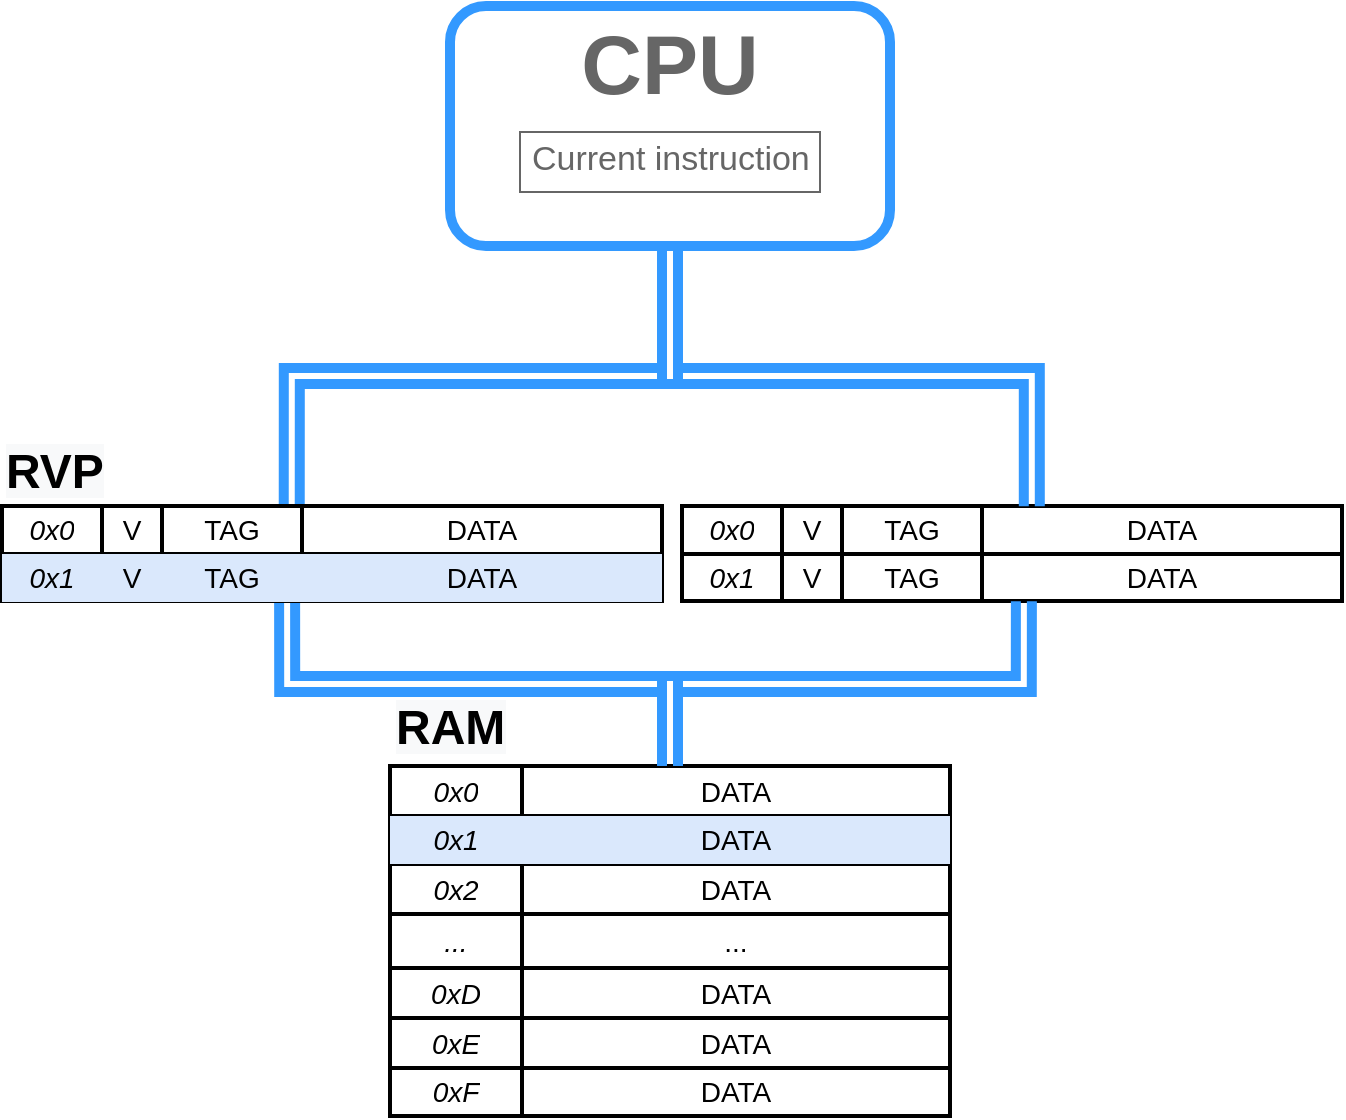 <mxfile version="16.4.5" type="device"><diagram id="piDafpqhtRUU5qUU-vj8" name="Page-1"><mxGraphModel dx="1673" dy="829" grid="1" gridSize="10" guides="1" tooltips="1" connect="1" arrows="1" fold="1" page="1" pageScale="1" pageWidth="827" pageHeight="1169" math="0" shadow="0"><root><mxCell id="0"/><mxCell id="1" parent="0"/><mxCell id="JVOF7DBvnK_IMMGVgN5s-132" style="edgeStyle=orthogonalEdgeStyle;shape=link;rounded=0;orthogonalLoop=1;jettySize=auto;html=1;entryX=0.439;entryY=-0.021;entryDx=0;entryDy=0;entryPerimeter=0;fontSize=14;endArrow=none;endFill=0;strokeColor=#3399FF;strokeWidth=5;" parent="1" source="JVOF7DBvnK_IMMGVgN5s-6" target="JVOF7DBvnK_IMMGVgN5s-119" edge="1"><mxGeometry relative="1" as="geometry"/></mxCell><mxCell id="JVOF7DBvnK_IMMGVgN5s-6" value="" style="rounded=1;whiteSpace=wrap;html=1;fontFamily=Helvetica;fontSize=38;fontColor=#4C0099;align=left;verticalAlign=middle;strokeWidth=5;strokeColor=#3399FF;" parent="1" vertex="1"><mxGeometry x="304" y="40" width="220" height="120.0" as="geometry"/></mxCell><mxCell id="JVOF7DBvnK_IMMGVgN5s-7" value="Current instruction" style="strokeWidth=1;shadow=0;dashed=0;align=center;html=1;shape=mxgraph.mockup.text.textBox;fontColor=#666666;align=left;fontSize=17;spacingLeft=4;spacingTop=-3;strokeColor=#666666;mainText=;fontFamily=Helvetica;" parent="1" vertex="1"><mxGeometry x="339" y="103" width="150" height="30.0" as="geometry"/></mxCell><mxCell id="JVOF7DBvnK_IMMGVgN5s-8" value="&lt;b style=&quot;font-size: 42px&quot;&gt;&lt;font color=&quot;#666666&quot;&gt;CPU&lt;/font&gt;&lt;/b&gt;" style="text;html=1;strokeColor=none;fillColor=none;align=center;verticalAlign=middle;whiteSpace=wrap;rounded=0;fontFamily=Helvetica;fontSize=42;fontColor=#000000;" parent="1" vertex="1"><mxGeometry x="319" y="49" width="190" height="41" as="geometry"/></mxCell><mxCell id="JVOF7DBvnK_IMMGVgN5s-9" style="edgeStyle=orthogonalEdgeStyle;rounded=0;orthogonalLoop=1;jettySize=auto;html=1;fontFamily=Helvetica;fontSize=38;fontColor=#000000;shape=link;strokeWidth=5;targetPerimeterSpacing=0;endSize=6;strokeColor=#3399FF;exitX=0.432;exitY=0.982;exitDx=0;exitDy=0;exitPerimeter=0;entryX=0.5;entryY=0;entryDx=0;entryDy=0;" parent="1" source="JVOF7DBvnK_IMMGVgN5s-115" target="JVOF7DBvnK_IMMGVgN5s-66" edge="1"><mxGeometry relative="1" as="geometry"><mxPoint x="860" y="292.5" as="sourcePoint"/><mxPoint x="390" y="380" as="targetPoint"/></mxGeometry></mxCell><mxCell id="JVOF7DBvnK_IMMGVgN5s-66" value="" style="shape=table;html=1;whiteSpace=wrap;startSize=0;container=1;collapsible=0;childLayout=tableLayout;fontSize=14;strokeColor=default;strokeWidth=2;fillColor=default;gradientColor=none;" parent="1" vertex="1"><mxGeometry x="274" y="420" width="280" height="175" as="geometry"/></mxCell><mxCell id="JVOF7DBvnK_IMMGVgN5s-88" style="shape=partialRectangle;html=1;whiteSpace=wrap;collapsible=0;dropTarget=0;pointerEvents=0;fillColor=none;top=0;left=0;bottom=0;right=0;points=[[0,0.5],[1,0.5]];portConstraint=eastwest;fontSize=14;strokeColor=default;strokeWidth=2;" parent="JVOF7DBvnK_IMMGVgN5s-66" vertex="1"><mxGeometry width="280" height="25" as="geometry"/></mxCell><mxCell id="JVOF7DBvnK_IMMGVgN5s-89" value="0x0" style="shape=partialRectangle;html=1;whiteSpace=wrap;connectable=0;fillColor=none;top=0;left=0;bottom=0;right=0;overflow=hidden;pointerEvents=1;fontSize=14;strokeColor=default;strokeWidth=2;fontStyle=2" parent="JVOF7DBvnK_IMMGVgN5s-88" vertex="1"><mxGeometry width="66" height="25" as="geometry"><mxRectangle width="66" height="25" as="alternateBounds"/></mxGeometry></mxCell><mxCell id="JVOF7DBvnK_IMMGVgN5s-90" value="DATA" style="shape=partialRectangle;html=1;whiteSpace=wrap;connectable=0;fillColor=none;top=0;left=0;bottom=0;right=0;overflow=hidden;pointerEvents=1;fontSize=14;strokeColor=default;strokeWidth=2;" parent="JVOF7DBvnK_IMMGVgN5s-88" vertex="1"><mxGeometry x="66" width="214" height="25" as="geometry"><mxRectangle width="214" height="25" as="alternateBounds"/></mxGeometry></mxCell><mxCell id="JVOF7DBvnK_IMMGVgN5s-85" style="shape=partialRectangle;html=1;whiteSpace=wrap;collapsible=0;dropTarget=0;pointerEvents=0;fillColor=none;top=0;left=0;bottom=0;right=0;points=[[0,0.5],[1,0.5]];portConstraint=eastwest;fontSize=14;strokeColor=default;strokeWidth=2;" parent="JVOF7DBvnK_IMMGVgN5s-66" vertex="1"><mxGeometry y="25" width="280" height="24" as="geometry"/></mxCell><mxCell id="JVOF7DBvnK_IMMGVgN5s-86" value="0x1" style="shape=partialRectangle;html=1;whiteSpace=wrap;connectable=0;fillColor=#dae8fc;top=0;left=0;bottom=0;right=0;overflow=hidden;pointerEvents=1;fontSize=14;strokeColor=#6c8ebf;strokeWidth=2;fontStyle=2" parent="JVOF7DBvnK_IMMGVgN5s-85" vertex="1"><mxGeometry width="66" height="24" as="geometry"><mxRectangle width="66" height="24" as="alternateBounds"/></mxGeometry></mxCell><mxCell id="JVOF7DBvnK_IMMGVgN5s-87" value="DATA" style="shape=partialRectangle;html=1;whiteSpace=wrap;connectable=0;fillColor=#dae8fc;top=0;left=0;bottom=0;right=0;overflow=hidden;pointerEvents=1;fontSize=14;strokeColor=#6c8ebf;strokeWidth=2;" parent="JVOF7DBvnK_IMMGVgN5s-85" vertex="1"><mxGeometry x="66" width="214" height="24" as="geometry"><mxRectangle width="214" height="24" as="alternateBounds"/></mxGeometry></mxCell><mxCell id="JVOF7DBvnK_IMMGVgN5s-82" style="shape=partialRectangle;html=1;whiteSpace=wrap;collapsible=0;dropTarget=0;pointerEvents=0;fillColor=none;top=0;left=0;bottom=0;right=0;points=[[0,0.5],[1,0.5]];portConstraint=eastwest;fontSize=14;strokeColor=default;strokeWidth=2;" parent="JVOF7DBvnK_IMMGVgN5s-66" vertex="1"><mxGeometry y="49" width="280" height="25" as="geometry"/></mxCell><mxCell id="JVOF7DBvnK_IMMGVgN5s-83" value="0x2" style="shape=partialRectangle;html=1;whiteSpace=wrap;connectable=0;fillColor=none;top=0;left=0;bottom=0;right=0;overflow=hidden;pointerEvents=1;fontSize=14;strokeColor=default;strokeWidth=2;fontStyle=2" parent="JVOF7DBvnK_IMMGVgN5s-82" vertex="1"><mxGeometry width="66" height="25" as="geometry"><mxRectangle width="66" height="25" as="alternateBounds"/></mxGeometry></mxCell><mxCell id="JVOF7DBvnK_IMMGVgN5s-84" value="&lt;span&gt;DATA&lt;/span&gt;" style="shape=partialRectangle;html=1;whiteSpace=wrap;connectable=0;fillColor=none;top=0;left=0;bottom=0;right=0;overflow=hidden;pointerEvents=1;fontSize=14;strokeColor=default;strokeWidth=2;" parent="JVOF7DBvnK_IMMGVgN5s-82" vertex="1"><mxGeometry x="66" width="214" height="25" as="geometry"><mxRectangle width="214" height="25" as="alternateBounds"/></mxGeometry></mxCell><mxCell id="JVOF7DBvnK_IMMGVgN5s-79" style="shape=partialRectangle;html=1;whiteSpace=wrap;collapsible=0;dropTarget=0;pointerEvents=0;fillColor=none;top=0;left=0;bottom=0;right=0;points=[[0,0.5],[1,0.5]];portConstraint=eastwest;fontSize=14;strokeColor=default;strokeWidth=2;" parent="JVOF7DBvnK_IMMGVgN5s-66" vertex="1"><mxGeometry y="74" width="280" height="27" as="geometry"/></mxCell><mxCell id="JVOF7DBvnK_IMMGVgN5s-80" value="..." style="shape=partialRectangle;html=1;whiteSpace=wrap;connectable=0;fillColor=none;top=0;left=0;bottom=0;right=0;overflow=hidden;pointerEvents=1;fontSize=14;strokeColor=default;strokeWidth=2;fontStyle=2" parent="JVOF7DBvnK_IMMGVgN5s-79" vertex="1"><mxGeometry width="66" height="27" as="geometry"><mxRectangle width="66" height="27" as="alternateBounds"/></mxGeometry></mxCell><mxCell id="JVOF7DBvnK_IMMGVgN5s-81" value="&lt;span&gt;...&lt;/span&gt;" style="shape=partialRectangle;html=1;whiteSpace=wrap;connectable=0;fillColor=none;top=0;left=0;bottom=0;right=0;overflow=hidden;pointerEvents=1;fontSize=14;strokeColor=default;strokeWidth=2;" parent="JVOF7DBvnK_IMMGVgN5s-79" vertex="1"><mxGeometry x="66" width="214" height="27" as="geometry"><mxRectangle width="214" height="27" as="alternateBounds"/></mxGeometry></mxCell><mxCell id="JVOF7DBvnK_IMMGVgN5s-67" value="" style="shape=partialRectangle;html=1;whiteSpace=wrap;collapsible=0;dropTarget=0;pointerEvents=0;fillColor=none;top=0;left=0;bottom=0;right=0;points=[[0,0.5],[1,0.5]];portConstraint=eastwest;fontSize=14;strokeColor=default;strokeWidth=2;" parent="JVOF7DBvnK_IMMGVgN5s-66" vertex="1"><mxGeometry y="101" width="280" height="25" as="geometry"/></mxCell><mxCell id="JVOF7DBvnK_IMMGVgN5s-68" value="0xD" style="shape=partialRectangle;html=1;whiteSpace=wrap;connectable=0;fillColor=none;top=0;left=0;bottom=0;right=0;overflow=hidden;pointerEvents=1;fontSize=14;strokeColor=default;strokeWidth=2;fontStyle=2" parent="JVOF7DBvnK_IMMGVgN5s-67" vertex="1"><mxGeometry width="66" height="25" as="geometry"><mxRectangle width="66" height="25" as="alternateBounds"/></mxGeometry></mxCell><mxCell id="JVOF7DBvnK_IMMGVgN5s-69" value="&lt;span&gt;DATA&lt;/span&gt;" style="shape=partialRectangle;html=1;whiteSpace=wrap;connectable=0;fillColor=none;top=0;left=0;bottom=0;right=0;overflow=hidden;pointerEvents=1;fontSize=14;strokeColor=default;strokeWidth=2;" parent="JVOF7DBvnK_IMMGVgN5s-67" vertex="1"><mxGeometry x="66" width="214" height="25" as="geometry"><mxRectangle width="214" height="25" as="alternateBounds"/></mxGeometry></mxCell><mxCell id="JVOF7DBvnK_IMMGVgN5s-71" value="" style="shape=partialRectangle;html=1;whiteSpace=wrap;collapsible=0;dropTarget=0;pointerEvents=0;fillColor=none;top=0;left=0;bottom=0;right=0;points=[[0,0.5],[1,0.5]];portConstraint=eastwest;fontSize=14;strokeColor=default;strokeWidth=2;" parent="JVOF7DBvnK_IMMGVgN5s-66" vertex="1"><mxGeometry y="126" width="280" height="25" as="geometry"/></mxCell><mxCell id="JVOF7DBvnK_IMMGVgN5s-72" value="0xE" style="shape=partialRectangle;html=1;whiteSpace=wrap;connectable=0;fillColor=none;top=0;left=0;bottom=0;right=0;overflow=hidden;pointerEvents=1;fontSize=14;strokeColor=default;strokeWidth=2;fontStyle=2" parent="JVOF7DBvnK_IMMGVgN5s-71" vertex="1"><mxGeometry width="66" height="25" as="geometry"><mxRectangle width="66" height="25" as="alternateBounds"/></mxGeometry></mxCell><mxCell id="JVOF7DBvnK_IMMGVgN5s-73" value="&lt;span&gt;DATA&lt;/span&gt;" style="shape=partialRectangle;html=1;whiteSpace=wrap;connectable=0;fillColor=none;top=0;left=0;bottom=0;right=0;overflow=hidden;pointerEvents=1;fontSize=14;strokeColor=default;strokeWidth=2;" parent="JVOF7DBvnK_IMMGVgN5s-71" vertex="1"><mxGeometry x="66" width="214" height="25" as="geometry"><mxRectangle width="214" height="25" as="alternateBounds"/></mxGeometry></mxCell><mxCell id="JVOF7DBvnK_IMMGVgN5s-75" value="" style="shape=partialRectangle;html=1;whiteSpace=wrap;collapsible=0;dropTarget=0;pointerEvents=0;fillColor=none;top=0;left=0;bottom=0;right=0;points=[[0,0.5],[1,0.5]];portConstraint=eastwest;fontSize=14;strokeColor=default;strokeWidth=2;" parent="JVOF7DBvnK_IMMGVgN5s-66" vertex="1"><mxGeometry y="151" width="280" height="24" as="geometry"/></mxCell><mxCell id="JVOF7DBvnK_IMMGVgN5s-76" value="0xF" style="shape=partialRectangle;html=1;whiteSpace=wrap;connectable=0;fillColor=none;top=0;left=0;bottom=0;right=0;overflow=hidden;pointerEvents=1;fontSize=14;strokeColor=default;strokeWidth=2;fontStyle=2" parent="JVOF7DBvnK_IMMGVgN5s-75" vertex="1"><mxGeometry width="66" height="24" as="geometry"><mxRectangle width="66" height="24" as="alternateBounds"/></mxGeometry></mxCell><mxCell id="JVOF7DBvnK_IMMGVgN5s-77" value="&lt;span&gt;DATA&lt;/span&gt;" style="shape=partialRectangle;html=1;whiteSpace=wrap;connectable=0;fillColor=none;top=0;left=0;bottom=0;right=0;overflow=hidden;pointerEvents=1;fontSize=14;strokeColor=default;strokeWidth=2;" parent="JVOF7DBvnK_IMMGVgN5s-75" vertex="1"><mxGeometry x="66" width="214" height="24" as="geometry"><mxRectangle width="214" height="24" as="alternateBounds"/></mxGeometry></mxCell><mxCell id="JVOF7DBvnK_IMMGVgN5s-91" value="&lt;span style=&quot;color: rgb(0, 0, 0); font-family: helvetica; font-size: 24px; font-style: normal; font-weight: 700; letter-spacing: normal; text-align: center; text-indent: 0px; text-transform: none; word-spacing: 0px; background-color: rgb(248, 249, 250); display: inline; float: none;&quot;&gt;RAM&lt;/span&gt;" style="text;whiteSpace=wrap;html=1;fontSize=14;" parent="1" vertex="1"><mxGeometry x="274.5" y="380" width="281" height="40" as="geometry"/></mxCell><mxCell id="JVOF7DBvnK_IMMGVgN5s-94" value="" style="shape=table;html=1;whiteSpace=wrap;startSize=0;container=1;collapsible=0;childLayout=tableLayout;fontSize=14;strokeColor=default;strokeWidth=2;fillColor=none;gradientColor=none;" parent="1" vertex="1"><mxGeometry x="80" y="290" width="330" height="47.5" as="geometry"/></mxCell><mxCell id="JVOF7DBvnK_IMMGVgN5s-119" style="shape=partialRectangle;html=1;whiteSpace=wrap;collapsible=0;dropTarget=0;pointerEvents=0;fillColor=none;top=0;left=0;bottom=0;right=0;points=[[0,0.5],[1,0.5]];portConstraint=eastwest;fontSize=14;strokeColor=default;strokeWidth=2;" parent="JVOF7DBvnK_IMMGVgN5s-94" vertex="1"><mxGeometry width="330" height="24" as="geometry"/></mxCell><mxCell id="JVOF7DBvnK_IMMGVgN5s-123" value="0x0" style="shape=partialRectangle;html=1;whiteSpace=wrap;connectable=0;fillColor=none;top=0;left=0;bottom=0;right=0;overflow=hidden;pointerEvents=1;fontSize=14;strokeColor=default;strokeWidth=2;fontStyle=2" parent="JVOF7DBvnK_IMMGVgN5s-119" vertex="1"><mxGeometry width="50" height="24" as="geometry"><mxRectangle width="50" height="24" as="alternateBounds"/></mxGeometry></mxCell><mxCell id="JVOF7DBvnK_IMMGVgN5s-120" value="V" style="shape=partialRectangle;html=1;whiteSpace=wrap;connectable=0;fillColor=none;top=0;left=0;bottom=0;right=0;overflow=hidden;pointerEvents=1;fontSize=14;strokeColor=default;strokeWidth=2;" parent="JVOF7DBvnK_IMMGVgN5s-119" vertex="1"><mxGeometry x="50" width="30" height="24" as="geometry"><mxRectangle width="30" height="24" as="alternateBounds"/></mxGeometry></mxCell><mxCell id="JVOF7DBvnK_IMMGVgN5s-121" value="TAG" style="shape=partialRectangle;html=1;whiteSpace=wrap;connectable=0;fillColor=none;top=0;left=0;bottom=0;right=0;overflow=hidden;pointerEvents=1;fontSize=14;strokeColor=default;strokeWidth=2;" parent="JVOF7DBvnK_IMMGVgN5s-119" vertex="1"><mxGeometry x="80" width="70" height="24" as="geometry"><mxRectangle width="70" height="24" as="alternateBounds"/></mxGeometry></mxCell><mxCell id="JVOF7DBvnK_IMMGVgN5s-122" value="DATA" style="shape=partialRectangle;html=1;whiteSpace=wrap;connectable=0;fillColor=none;top=0;left=0;bottom=0;right=0;overflow=hidden;pointerEvents=1;fontSize=14;strokeColor=default;strokeWidth=2;" parent="JVOF7DBvnK_IMMGVgN5s-119" vertex="1"><mxGeometry x="150" width="180" height="24" as="geometry"><mxRectangle width="180" height="24" as="alternateBounds"/></mxGeometry></mxCell><mxCell id="JVOF7DBvnK_IMMGVgN5s-115" style="shape=partialRectangle;html=1;whiteSpace=wrap;collapsible=0;dropTarget=0;pointerEvents=0;fillColor=none;top=0;left=0;bottom=0;right=0;points=[[0,0.5],[1,0.5]];portConstraint=eastwest;fontSize=14;strokeColor=default;strokeWidth=2;" parent="JVOF7DBvnK_IMMGVgN5s-94" vertex="1"><mxGeometry y="24" width="330" height="24" as="geometry"/></mxCell><mxCell id="JVOF7DBvnK_IMMGVgN5s-124" value="0x1" style="shape=partialRectangle;html=1;whiteSpace=wrap;connectable=0;fillColor=#dae8fc;top=0;left=0;bottom=0;right=0;overflow=hidden;pointerEvents=1;fontSize=14;strokeColor=#6c8ebf;strokeWidth=2;fontStyle=2" parent="JVOF7DBvnK_IMMGVgN5s-115" vertex="1"><mxGeometry width="50" height="24" as="geometry"><mxRectangle width="50" height="24" as="alternateBounds"/></mxGeometry></mxCell><mxCell id="JVOF7DBvnK_IMMGVgN5s-116" value="V" style="shape=partialRectangle;html=1;whiteSpace=wrap;connectable=0;fillColor=#dae8fc;top=0;left=0;bottom=0;right=0;overflow=hidden;pointerEvents=1;fontSize=14;strokeColor=#6c8ebf;strokeWidth=2;" parent="JVOF7DBvnK_IMMGVgN5s-115" vertex="1"><mxGeometry x="50" width="30" height="24" as="geometry"><mxRectangle width="30" height="24" as="alternateBounds"/></mxGeometry></mxCell><mxCell id="JVOF7DBvnK_IMMGVgN5s-117" value="TAG" style="shape=partialRectangle;html=1;whiteSpace=wrap;connectable=0;fillColor=#dae8fc;top=0;left=0;bottom=0;right=0;overflow=hidden;pointerEvents=1;fontSize=14;strokeColor=#6c8ebf;strokeWidth=2;" parent="JVOF7DBvnK_IMMGVgN5s-115" vertex="1"><mxGeometry x="80" width="70" height="24" as="geometry"><mxRectangle width="70" height="24" as="alternateBounds"/></mxGeometry></mxCell><mxCell id="JVOF7DBvnK_IMMGVgN5s-118" value="DATA" style="shape=partialRectangle;html=1;whiteSpace=wrap;connectable=0;fillColor=#dae8fc;top=0;left=0;bottom=0;right=0;overflow=hidden;pointerEvents=1;fontSize=14;strokeColor=#6c8ebf;strokeWidth=2;" parent="JVOF7DBvnK_IMMGVgN5s-115" vertex="1"><mxGeometry x="150" width="180" height="24" as="geometry"><mxRectangle width="180" height="24" as="alternateBounds"/></mxGeometry></mxCell><mxCell id="JVOF7DBvnK_IMMGVgN5s-130" value="&lt;span style=&quot;color: rgb(0 , 0 , 0) ; font-family: &amp;#34;helvetica&amp;#34; ; font-size: 24px ; font-style: normal ; font-weight: 700 ; letter-spacing: normal ; text-align: center ; text-indent: 0px ; text-transform: none ; word-spacing: 0px ; background-color: rgb(248 , 249 , 250) ; display: inline ; float: none&quot;&gt;RVP&lt;/span&gt;" style="text;whiteSpace=wrap;html=1;fontSize=14;" parent="1" vertex="1"><mxGeometry x="80" y="252" width="670" height="38" as="geometry"/></mxCell><mxCell id="JVOF7DBvnK_IMMGVgN5s-133" value="" style="shape=table;html=1;whiteSpace=wrap;startSize=0;container=1;collapsible=0;childLayout=tableLayout;fontSize=14;strokeColor=default;strokeWidth=2;fillColor=none;gradientColor=none;" parent="1" vertex="1"><mxGeometry x="420" y="290" width="330" height="47.5" as="geometry"/></mxCell><mxCell id="JVOF7DBvnK_IMMGVgN5s-134" style="shape=partialRectangle;html=1;whiteSpace=wrap;collapsible=0;dropTarget=0;pointerEvents=0;fillColor=none;top=0;left=0;bottom=0;right=0;points=[[0,0.5],[1,0.5]];portConstraint=eastwest;fontSize=14;strokeColor=default;strokeWidth=2;" parent="JVOF7DBvnK_IMMGVgN5s-133" vertex="1"><mxGeometry width="330" height="24" as="geometry"/></mxCell><mxCell id="JVOF7DBvnK_IMMGVgN5s-135" value="0x0" style="shape=partialRectangle;html=1;whiteSpace=wrap;connectable=0;fillColor=none;top=0;left=0;bottom=0;right=0;overflow=hidden;pointerEvents=1;fontSize=14;strokeColor=default;strokeWidth=2;fontStyle=2" parent="JVOF7DBvnK_IMMGVgN5s-134" vertex="1"><mxGeometry width="50" height="24" as="geometry"><mxRectangle width="50" height="24" as="alternateBounds"/></mxGeometry></mxCell><mxCell id="JVOF7DBvnK_IMMGVgN5s-136" value="V" style="shape=partialRectangle;html=1;whiteSpace=wrap;connectable=0;fillColor=none;top=0;left=0;bottom=0;right=0;overflow=hidden;pointerEvents=1;fontSize=14;strokeColor=default;strokeWidth=2;" parent="JVOF7DBvnK_IMMGVgN5s-134" vertex="1"><mxGeometry x="50" width="30" height="24" as="geometry"><mxRectangle width="30" height="24" as="alternateBounds"/></mxGeometry></mxCell><mxCell id="JVOF7DBvnK_IMMGVgN5s-137" value="TAG" style="shape=partialRectangle;html=1;whiteSpace=wrap;connectable=0;fillColor=none;top=0;left=0;bottom=0;right=0;overflow=hidden;pointerEvents=1;fontSize=14;strokeColor=default;strokeWidth=2;" parent="JVOF7DBvnK_IMMGVgN5s-134" vertex="1"><mxGeometry x="80" width="70" height="24" as="geometry"><mxRectangle width="70" height="24" as="alternateBounds"/></mxGeometry></mxCell><mxCell id="JVOF7DBvnK_IMMGVgN5s-138" value="DATA" style="shape=partialRectangle;html=1;whiteSpace=wrap;connectable=0;fillColor=none;top=0;left=0;bottom=0;right=0;overflow=hidden;pointerEvents=1;fontSize=14;strokeColor=default;strokeWidth=2;" parent="JVOF7DBvnK_IMMGVgN5s-134" vertex="1"><mxGeometry x="150" width="180" height="24" as="geometry"><mxRectangle width="180" height="24" as="alternateBounds"/></mxGeometry></mxCell><mxCell id="JVOF7DBvnK_IMMGVgN5s-139" style="shape=partialRectangle;html=1;whiteSpace=wrap;collapsible=0;dropTarget=0;pointerEvents=0;fillColor=none;top=0;left=0;bottom=0;right=0;points=[[0,0.5],[1,0.5]];portConstraint=eastwest;fontSize=14;strokeColor=default;strokeWidth=2;" parent="JVOF7DBvnK_IMMGVgN5s-133" vertex="1"><mxGeometry y="24" width="330" height="24" as="geometry"/></mxCell><mxCell id="JVOF7DBvnK_IMMGVgN5s-140" value="0x1" style="shape=partialRectangle;html=1;whiteSpace=wrap;connectable=0;top=0;left=0;bottom=0;right=0;overflow=hidden;pointerEvents=1;fontSize=14;strokeWidth=2;fontStyle=2;fillColor=none;strokeColor=default;" parent="JVOF7DBvnK_IMMGVgN5s-139" vertex="1"><mxGeometry width="50" height="24" as="geometry"><mxRectangle width="50" height="24" as="alternateBounds"/></mxGeometry></mxCell><mxCell id="JVOF7DBvnK_IMMGVgN5s-141" value="V" style="shape=partialRectangle;html=1;whiteSpace=wrap;connectable=0;top=0;left=0;bottom=0;right=0;overflow=hidden;pointerEvents=1;fontSize=14;strokeWidth=2;fillColor=none;strokeColor=default;" parent="JVOF7DBvnK_IMMGVgN5s-139" vertex="1"><mxGeometry x="50" width="30" height="24" as="geometry"><mxRectangle width="30" height="24" as="alternateBounds"/></mxGeometry></mxCell><mxCell id="JVOF7DBvnK_IMMGVgN5s-142" value="TAG" style="shape=partialRectangle;html=1;whiteSpace=wrap;connectable=0;top=0;left=0;bottom=0;right=0;overflow=hidden;pointerEvents=1;fontSize=14;strokeWidth=2;fillColor=none;strokeColor=default;" parent="JVOF7DBvnK_IMMGVgN5s-139" vertex="1"><mxGeometry x="80" width="70" height="24" as="geometry"><mxRectangle width="70" height="24" as="alternateBounds"/></mxGeometry></mxCell><mxCell id="JVOF7DBvnK_IMMGVgN5s-143" value="DATA" style="shape=partialRectangle;html=1;whiteSpace=wrap;connectable=0;top=0;left=0;bottom=0;right=0;overflow=hidden;pointerEvents=1;fontSize=14;strokeWidth=2;fillColor=none;strokeColor=default;" parent="JVOF7DBvnK_IMMGVgN5s-139" vertex="1"><mxGeometry x="150" width="180" height="24" as="geometry"><mxRectangle width="180" height="24" as="alternateBounds"/></mxGeometry></mxCell><mxCell id="JVOF7DBvnK_IMMGVgN5s-154" value="" style="edgeStyle=orthogonalEdgeStyle;shape=link;rounded=0;orthogonalLoop=1;jettySize=auto;html=1;fontSize=14;endArrow=none;endFill=0;strokeColor=#3399FF;strokeWidth=5;entryX=0.518;entryY=0.982;entryDx=0;entryDy=0;entryPerimeter=0;exitX=0.5;exitY=0;exitDx=0;exitDy=0;" parent="1" source="JVOF7DBvnK_IMMGVgN5s-66" target="JVOF7DBvnK_IMMGVgN5s-139" edge="1"><mxGeometry relative="1" as="geometry"><mxPoint x="440" y="380" as="sourcePoint"/><mxPoint x="590" y="340" as="targetPoint"/></mxGeometry></mxCell><mxCell id="XaVsO6YtD4-dHu1V5LKD-1" style="edgeStyle=orthogonalEdgeStyle;shape=link;rounded=0;orthogonalLoop=1;jettySize=auto;html=1;entryX=0.5;entryY=1;entryDx=0;entryDy=0;fontSize=14;endArrow=none;endFill=0;strokeColor=#3399FF;strokeWidth=5;exitX=0.53;exitY=0.006;exitDx=0;exitDy=0;exitPerimeter=0;" edge="1" parent="1" source="JVOF7DBvnK_IMMGVgN5s-134" target="JVOF7DBvnK_IMMGVgN5s-6"><mxGeometry relative="1" as="geometry"><mxPoint x="819.159" y="130" as="sourcePoint"/><mxPoint x="630.0" y="259.496" as="targetPoint"/></mxGeometry></mxCell></root></mxGraphModel></diagram></mxfile>